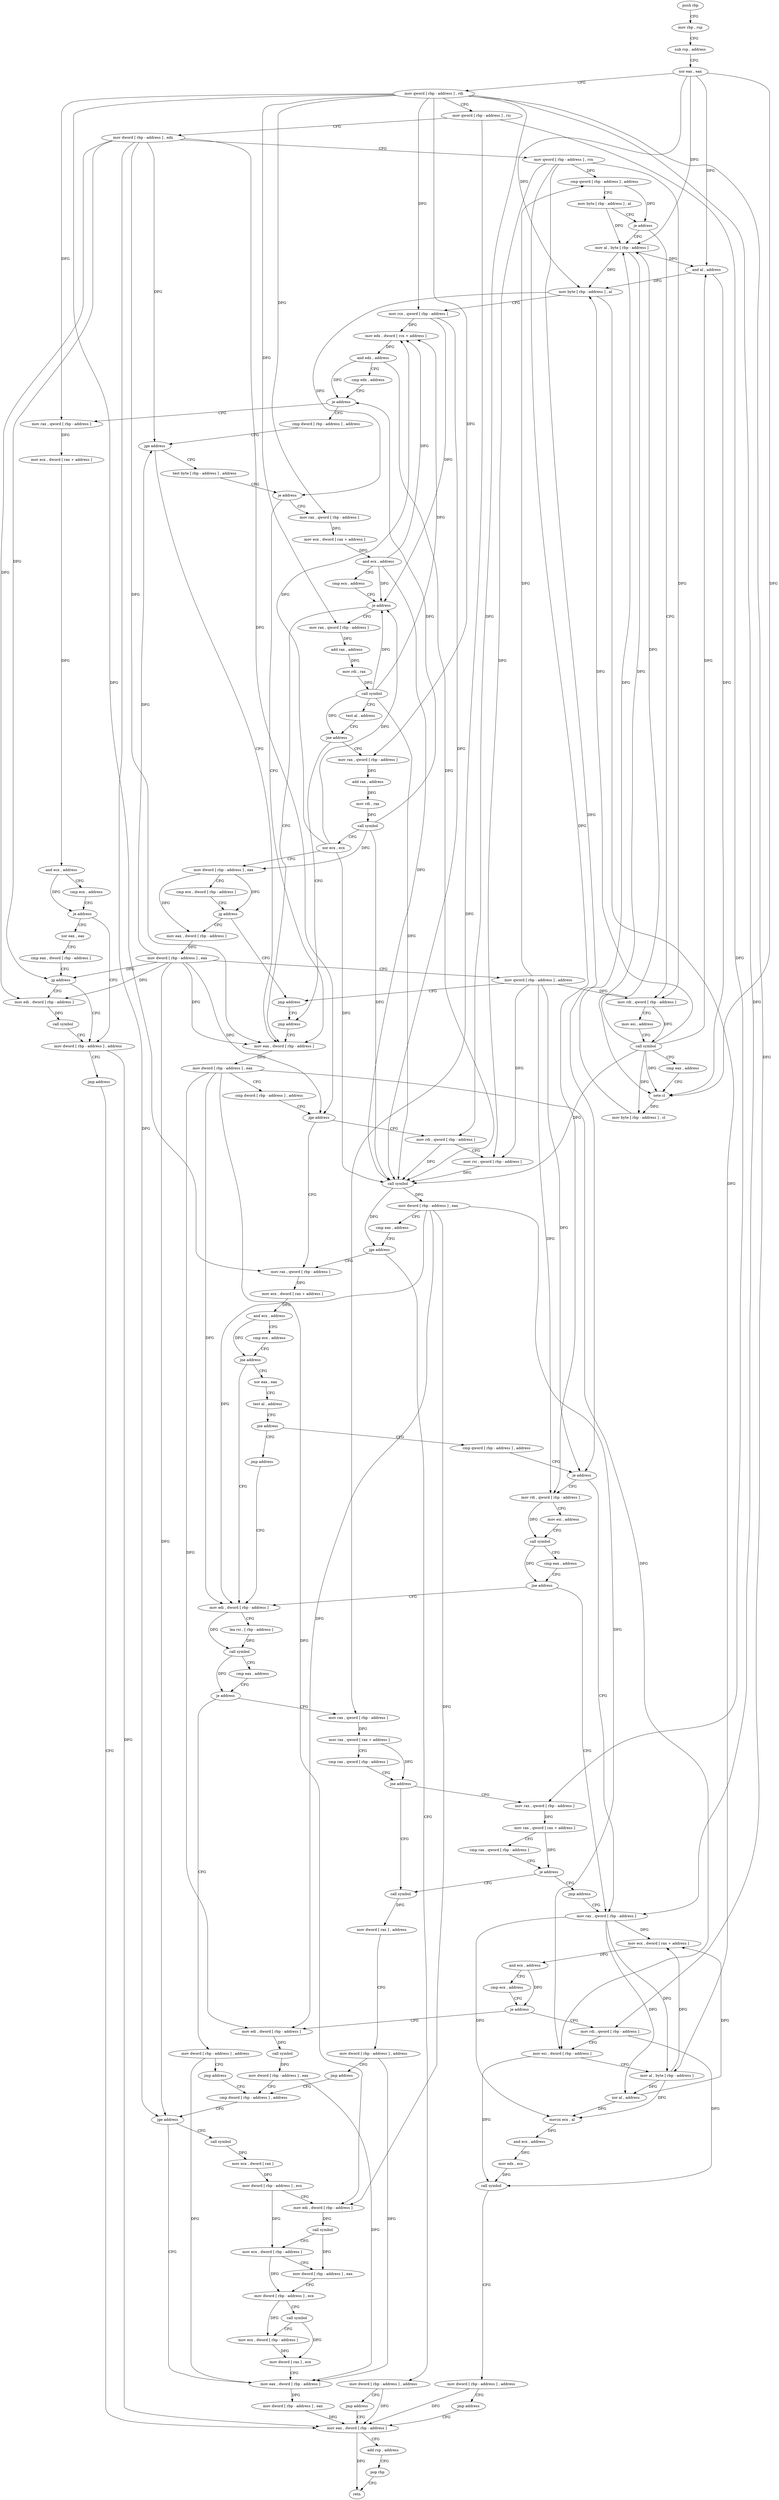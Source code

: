 digraph "func" {
"4218848" [label = "push rbp" ]
"4218849" [label = "mov rbp , rsp" ]
"4218852" [label = "sub rsp , address" ]
"4218859" [label = "xor eax , eax" ]
"4218861" [label = "mov qword [ rbp - address ] , rdi" ]
"4218865" [label = "mov qword [ rbp - address ] , rsi" ]
"4218869" [label = "mov dword [ rbp - address ] , edx" ]
"4218872" [label = "mov qword [ rbp - address ] , rcx" ]
"4218876" [label = "cmp qword [ rbp - address ] , address" ]
"4218881" [label = "mov byte [ rbp - address ] , al" ]
"4218887" [label = "je address" ]
"4218919" [label = "mov al , byte [ rbp - address ]" ]
"4218893" [label = "mov rdi , qword [ rbp - address ]" ]
"4218925" [label = "and al , address" ]
"4218927" [label = "mov byte [ rbp - address ] , al" ]
"4218930" [label = "mov rcx , qword [ rbp - address ]" ]
"4218934" [label = "mov edx , dword [ rcx + address ]" ]
"4218937" [label = "and edx , address" ]
"4218940" [label = "cmp edx , address" ]
"4218943" [label = "je address" ]
"4219002" [label = "cmp dword [ rbp - address ] , address" ]
"4218949" [label = "mov rax , qword [ rbp - address ]" ]
"4218897" [label = "mov esi , address" ]
"4218902" [label = "call symbol" ]
"4218907" [label = "cmp eax , address" ]
"4218910" [label = "sete cl" ]
"4218913" [label = "mov byte [ rbp - address ] , cl" ]
"4219006" [label = "jge address" ]
"4219126" [label = "mov eax , dword [ rbp - address ]" ]
"4219012" [label = "test byte [ rbp - address ] , address" ]
"4218953" [label = "mov ecx , dword [ rax + address ]" ]
"4218956" [label = "and ecx , address" ]
"4218962" [label = "cmp ecx , address" ]
"4218965" [label = "je address" ]
"4218990" [label = "mov dword [ rbp - address ] , address" ]
"4218971" [label = "xor eax , eax" ]
"4219129" [label = "mov dword [ rbp - address ] , eax" ]
"4219132" [label = "cmp dword [ rbp - address ] , address" ]
"4219136" [label = "jge address" ]
"4219179" [label = "mov rax , qword [ rbp - address ]" ]
"4219142" [label = "mov rdi , qword [ rbp - address ]" ]
"4219016" [label = "je address" ]
"4219022" [label = "mov rax , qword [ rbp - address ]" ]
"4218997" [label = "jmp address" ]
"4219491" [label = "mov eax , dword [ rbp - address ]" ]
"4218973" [label = "cmp eax , dword [ rbp - address ]" ]
"4218976" [label = "jg address" ]
"4218982" [label = "mov edi , dword [ rbp - address ]" ]
"4219183" [label = "mov ecx , dword [ rax + address ]" ]
"4219186" [label = "and ecx , address" ]
"4219189" [label = "cmp ecx , address" ]
"4219192" [label = "jne address" ]
"4219247" [label = "mov edi , dword [ rbp - address ]" ]
"4219198" [label = "xor eax , eax" ]
"4219146" [label = "mov rsi , qword [ rbp - address ]" ]
"4219150" [label = "call symbol" ]
"4219155" [label = "mov dword [ rbp - address ] , eax" ]
"4219158" [label = "cmp eax , address" ]
"4219161" [label = "jge address" ]
"4219167" [label = "mov dword [ rbp - address ] , address" ]
"4219026" [label = "mov ecx , dword [ rax + address ]" ]
"4219029" [label = "and ecx , address" ]
"4219035" [label = "cmp ecx , address" ]
"4219038" [label = "je address" ]
"4219044" [label = "mov rax , qword [ rbp - address ]" ]
"4219494" [label = "add rsp , address" ]
"4219501" [label = "pop rbp" ]
"4219502" [label = "retn" ]
"4218985" [label = "call symbol" ]
"4219250" [label = "lea rsi , [ rbp - address ]" ]
"4219257" [label = "call symbol" ]
"4219262" [label = "cmp eax , address" ]
"4219265" [label = "je address" ]
"4219283" [label = "mov rax , qword [ rbp - address ]" ]
"4219271" [label = "mov dword [ rbp - address ] , address" ]
"4219200" [label = "test al , address" ]
"4219202" [label = "jne address" ]
"4219213" [label = "cmp qword [ rbp - address ] , address" ]
"4219208" [label = "jmp address" ]
"4219174" [label = "jmp address" ]
"4219048" [label = "add rax , address" ]
"4219054" [label = "mov rdi , rax" ]
"4219057" [label = "call symbol" ]
"4219062" [label = "test al , address" ]
"4219064" [label = "jne address" ]
"4219121" [label = "jmp address" ]
"4219070" [label = "mov rax , qword [ rbp - address ]" ]
"4219287" [label = "mov rax , qword [ rax + address ]" ]
"4219291" [label = "cmp rax , qword [ rbp - address ]" ]
"4219298" [label = "jne address" ]
"4219325" [label = "call symbol" ]
"4219304" [label = "mov rax , qword [ rbp - address ]" ]
"4219278" [label = "jmp address" ]
"4219423" [label = "cmp dword [ rbp - address ] , address" ]
"4219218" [label = "je address" ]
"4219353" [label = "mov rax , qword [ rbp - address ]" ]
"4219224" [label = "mov rdi , qword [ rbp - address ]" ]
"4219074" [label = "add rax , address" ]
"4219080" [label = "mov rdi , rax" ]
"4219083" [label = "call symbol" ]
"4219088" [label = "xor ecx , ecx" ]
"4219090" [label = "mov dword [ rbp - address ] , eax" ]
"4219093" [label = "cmp ecx , dword [ rbp - address ]" ]
"4219096" [label = "jg address" ]
"4219116" [label = "jmp address" ]
"4219102" [label = "mov eax , dword [ rbp - address ]" ]
"4219330" [label = "mov dword [ rax ] , address" ]
"4219336" [label = "mov dword [ rbp - address ] , address" ]
"4219343" [label = "jmp address" ]
"4219308" [label = "mov rax , qword [ rax + address ]" ]
"4219312" [label = "cmp rax , qword [ rbp - address ]" ]
"4219319" [label = "je address" ]
"4219348" [label = "jmp address" ]
"4219427" [label = "jge address" ]
"4219485" [label = "mov eax , dword [ rbp - address ]" ]
"4219433" [label = "call symbol" ]
"4219357" [label = "mov ecx , dword [ rax + address ]" ]
"4219360" [label = "and ecx , address" ]
"4219366" [label = "cmp ecx , address" ]
"4219369" [label = "je address" ]
"4219412" [label = "mov edi , dword [ rbp - address ]" ]
"4219375" [label = "mov rdi , qword [ rbp - address ]" ]
"4219228" [label = "mov esi , address" ]
"4219233" [label = "call symbol" ]
"4219238" [label = "cmp eax , address" ]
"4219241" [label = "jne address" ]
"4219105" [label = "mov dword [ rbp - address ] , eax" ]
"4219108" [label = "mov qword [ rbp - address ] , address" ]
"4219488" [label = "mov dword [ rbp - address ] , eax" ]
"4219438" [label = "mov ecx , dword [ rax ]" ]
"4219440" [label = "mov dword [ rbp - address ] , ecx" ]
"4219446" [label = "mov edi , dword [ rbp - address ]" ]
"4219449" [label = "call symbol" ]
"4219454" [label = "mov ecx , dword [ rbp - address ]" ]
"4219460" [label = "mov dword [ rbp - address ] , eax" ]
"4219466" [label = "mov dword [ rbp - address ] , ecx" ]
"4219472" [label = "call symbol" ]
"4219477" [label = "mov ecx , dword [ rbp - address ]" ]
"4219483" [label = "mov dword [ rax ] , ecx" ]
"4219415" [label = "call symbol" ]
"4219420" [label = "mov dword [ rbp - address ] , eax" ]
"4219379" [label = "mov esi , dword [ rbp - address ]" ]
"4219382" [label = "mov al , byte [ rbp - address ]" ]
"4219385" [label = "xor al , address" ]
"4219387" [label = "movzx ecx , al" ]
"4219390" [label = "and ecx , address" ]
"4219393" [label = "mov edx , ecx" ]
"4219395" [label = "call symbol" ]
"4219400" [label = "mov dword [ rbp - address ] , address" ]
"4219407" [label = "jmp address" ]
"4218848" -> "4218849" [ label = "CFG" ]
"4218849" -> "4218852" [ label = "CFG" ]
"4218852" -> "4218859" [ label = "CFG" ]
"4218859" -> "4218861" [ label = "CFG" ]
"4218859" -> "4218919" [ label = "DFG" ]
"4218859" -> "4218925" [ label = "DFG" ]
"4218859" -> "4218927" [ label = "DFG" ]
"4218859" -> "4218910" [ label = "DFG" ]
"4218861" -> "4218865" [ label = "CFG" ]
"4218861" -> "4218930" [ label = "DFG" ]
"4218861" -> "4218949" [ label = "DFG" ]
"4218861" -> "4219179" [ label = "DFG" ]
"4218861" -> "4219142" [ label = "DFG" ]
"4218861" -> "4219022" [ label = "DFG" ]
"4218861" -> "4219044" [ label = "DFG" ]
"4218861" -> "4219070" [ label = "DFG" ]
"4218861" -> "4219353" [ label = "DFG" ]
"4218861" -> "4219375" [ label = "DFG" ]
"4218865" -> "4218869" [ label = "CFG" ]
"4218865" -> "4219283" [ label = "DFG" ]
"4218865" -> "4219304" [ label = "DFG" ]
"4218869" -> "4218872" [ label = "CFG" ]
"4218869" -> "4219006" [ label = "DFG" ]
"4218869" -> "4219126" [ label = "DFG" ]
"4218869" -> "4219136" [ label = "DFG" ]
"4218869" -> "4218976" [ label = "DFG" ]
"4218869" -> "4218982" [ label = "DFG" ]
"4218869" -> "4219427" [ label = "DFG" ]
"4218872" -> "4218876" [ label = "DFG" ]
"4218872" -> "4218893" [ label = "DFG" ]
"4218872" -> "4219146" [ label = "DFG" ]
"4218872" -> "4219218" [ label = "DFG" ]
"4218872" -> "4219224" [ label = "DFG" ]
"4218876" -> "4218881" [ label = "CFG" ]
"4218876" -> "4218887" [ label = "DFG" ]
"4218881" -> "4218887" [ label = "CFG" ]
"4218881" -> "4218919" [ label = "DFG" ]
"4218887" -> "4218919" [ label = "CFG" ]
"4218887" -> "4218893" [ label = "CFG" ]
"4218919" -> "4218925" [ label = "DFG" ]
"4218919" -> "4218927" [ label = "DFG" ]
"4218919" -> "4218910" [ label = "DFG" ]
"4218893" -> "4218897" [ label = "CFG" ]
"4218893" -> "4218902" [ label = "DFG" ]
"4218925" -> "4218927" [ label = "DFG" ]
"4218925" -> "4218910" [ label = "DFG" ]
"4218927" -> "4218930" [ label = "CFG" ]
"4218927" -> "4219016" [ label = "DFG" ]
"4218927" -> "4219382" [ label = "DFG" ]
"4218930" -> "4218934" [ label = "DFG" ]
"4218930" -> "4219150" [ label = "DFG" ]
"4218930" -> "4219038" [ label = "DFG" ]
"4218934" -> "4218937" [ label = "DFG" ]
"4218937" -> "4218940" [ label = "CFG" ]
"4218937" -> "4218943" [ label = "DFG" ]
"4218937" -> "4219150" [ label = "DFG" ]
"4218940" -> "4218943" [ label = "CFG" ]
"4218943" -> "4219002" [ label = "CFG" ]
"4218943" -> "4218949" [ label = "CFG" ]
"4219002" -> "4219006" [ label = "CFG" ]
"4218949" -> "4218953" [ label = "DFG" ]
"4218897" -> "4218902" [ label = "CFG" ]
"4218902" -> "4218907" [ label = "CFG" ]
"4218902" -> "4218925" [ label = "DFG" ]
"4218902" -> "4218927" [ label = "DFG" ]
"4218902" -> "4218919" [ label = "DFG" ]
"4218902" -> "4218910" [ label = "DFG" ]
"4218902" -> "4218913" [ label = "DFG" ]
"4218902" -> "4219150" [ label = "DFG" ]
"4218907" -> "4218910" [ label = "CFG" ]
"4218910" -> "4218913" [ label = "DFG" ]
"4218913" -> "4218919" [ label = "DFG" ]
"4219006" -> "4219126" [ label = "CFG" ]
"4219006" -> "4219012" [ label = "CFG" ]
"4219126" -> "4219129" [ label = "DFG" ]
"4219012" -> "4219016" [ label = "CFG" ]
"4218953" -> "4218956" [ label = "DFG" ]
"4218956" -> "4218962" [ label = "CFG" ]
"4218956" -> "4218965" [ label = "DFG" ]
"4218962" -> "4218965" [ label = "CFG" ]
"4218965" -> "4218990" [ label = "CFG" ]
"4218965" -> "4218971" [ label = "CFG" ]
"4218990" -> "4218997" [ label = "CFG" ]
"4218990" -> "4219491" [ label = "DFG" ]
"4218971" -> "4218973" [ label = "CFG" ]
"4219129" -> "4219132" [ label = "CFG" ]
"4219129" -> "4219247" [ label = "DFG" ]
"4219129" -> "4219446" [ label = "DFG" ]
"4219129" -> "4219412" [ label = "DFG" ]
"4219129" -> "4219379" [ label = "DFG" ]
"4219132" -> "4219136" [ label = "CFG" ]
"4219136" -> "4219179" [ label = "CFG" ]
"4219136" -> "4219142" [ label = "CFG" ]
"4219179" -> "4219183" [ label = "DFG" ]
"4219142" -> "4219146" [ label = "CFG" ]
"4219142" -> "4219150" [ label = "DFG" ]
"4219016" -> "4219126" [ label = "CFG" ]
"4219016" -> "4219022" [ label = "CFG" ]
"4219022" -> "4219026" [ label = "DFG" ]
"4218997" -> "4219491" [ label = "CFG" ]
"4219491" -> "4219494" [ label = "CFG" ]
"4219491" -> "4219502" [ label = "DFG" ]
"4218973" -> "4218976" [ label = "CFG" ]
"4218976" -> "4218990" [ label = "CFG" ]
"4218976" -> "4218982" [ label = "CFG" ]
"4218982" -> "4218985" [ label = "DFG" ]
"4219183" -> "4219186" [ label = "DFG" ]
"4219186" -> "4219189" [ label = "CFG" ]
"4219186" -> "4219192" [ label = "DFG" ]
"4219189" -> "4219192" [ label = "CFG" ]
"4219192" -> "4219247" [ label = "CFG" ]
"4219192" -> "4219198" [ label = "CFG" ]
"4219247" -> "4219250" [ label = "CFG" ]
"4219247" -> "4219257" [ label = "DFG" ]
"4219198" -> "4219200" [ label = "CFG" ]
"4219146" -> "4219150" [ label = "DFG" ]
"4219150" -> "4219155" [ label = "DFG" ]
"4219150" -> "4219161" [ label = "DFG" ]
"4219155" -> "4219158" [ label = "CFG" ]
"4219155" -> "4219247" [ label = "DFG" ]
"4219155" -> "4219446" [ label = "DFG" ]
"4219155" -> "4219412" [ label = "DFG" ]
"4219155" -> "4219379" [ label = "DFG" ]
"4219158" -> "4219161" [ label = "CFG" ]
"4219161" -> "4219179" [ label = "CFG" ]
"4219161" -> "4219167" [ label = "CFG" ]
"4219167" -> "4219174" [ label = "CFG" ]
"4219167" -> "4219491" [ label = "DFG" ]
"4219026" -> "4219029" [ label = "DFG" ]
"4219029" -> "4219035" [ label = "CFG" ]
"4219029" -> "4218934" [ label = "DFG" ]
"4219029" -> "4219150" [ label = "DFG" ]
"4219029" -> "4219038" [ label = "DFG" ]
"4219035" -> "4219038" [ label = "CFG" ]
"4219038" -> "4219126" [ label = "CFG" ]
"4219038" -> "4219044" [ label = "CFG" ]
"4219044" -> "4219048" [ label = "DFG" ]
"4219494" -> "4219501" [ label = "CFG" ]
"4219501" -> "4219502" [ label = "CFG" ]
"4218985" -> "4218990" [ label = "CFG" ]
"4219250" -> "4219257" [ label = "DFG" ]
"4219257" -> "4219262" [ label = "CFG" ]
"4219257" -> "4219265" [ label = "DFG" ]
"4219262" -> "4219265" [ label = "CFG" ]
"4219265" -> "4219283" [ label = "CFG" ]
"4219265" -> "4219271" [ label = "CFG" ]
"4219283" -> "4219287" [ label = "DFG" ]
"4219271" -> "4219278" [ label = "CFG" ]
"4219271" -> "4219485" [ label = "DFG" ]
"4219200" -> "4219202" [ label = "CFG" ]
"4219202" -> "4219213" [ label = "CFG" ]
"4219202" -> "4219208" [ label = "CFG" ]
"4219213" -> "4219218" [ label = "CFG" ]
"4219208" -> "4219247" [ label = "CFG" ]
"4219174" -> "4219491" [ label = "CFG" ]
"4219048" -> "4219054" [ label = "DFG" ]
"4219054" -> "4219057" [ label = "DFG" ]
"4219057" -> "4219062" [ label = "CFG" ]
"4219057" -> "4218934" [ label = "DFG" ]
"4219057" -> "4219038" [ label = "DFG" ]
"4219057" -> "4219064" [ label = "DFG" ]
"4219057" -> "4219150" [ label = "DFG" ]
"4219062" -> "4219064" [ label = "CFG" ]
"4219064" -> "4219121" [ label = "CFG" ]
"4219064" -> "4219070" [ label = "CFG" ]
"4219121" -> "4219126" [ label = "CFG" ]
"4219070" -> "4219074" [ label = "DFG" ]
"4219287" -> "4219291" [ label = "CFG" ]
"4219287" -> "4219298" [ label = "DFG" ]
"4219291" -> "4219298" [ label = "CFG" ]
"4219298" -> "4219325" [ label = "CFG" ]
"4219298" -> "4219304" [ label = "CFG" ]
"4219325" -> "4219330" [ label = "DFG" ]
"4219304" -> "4219308" [ label = "DFG" ]
"4219278" -> "4219423" [ label = "CFG" ]
"4219423" -> "4219427" [ label = "CFG" ]
"4219218" -> "4219353" [ label = "CFG" ]
"4219218" -> "4219224" [ label = "CFG" ]
"4219353" -> "4219357" [ label = "DFG" ]
"4219353" -> "4219382" [ label = "DFG" ]
"4219353" -> "4219385" [ label = "DFG" ]
"4219353" -> "4219387" [ label = "DFG" ]
"4219224" -> "4219228" [ label = "CFG" ]
"4219224" -> "4219233" [ label = "DFG" ]
"4219074" -> "4219080" [ label = "DFG" ]
"4219080" -> "4219083" [ label = "DFG" ]
"4219083" -> "4219088" [ label = "CFG" ]
"4219083" -> "4218943" [ label = "DFG" ]
"4219083" -> "4219090" [ label = "DFG" ]
"4219083" -> "4219150" [ label = "DFG" ]
"4219088" -> "4219090" [ label = "CFG" ]
"4219088" -> "4218934" [ label = "DFG" ]
"4219088" -> "4219038" [ label = "DFG" ]
"4219088" -> "4219150" [ label = "DFG" ]
"4219090" -> "4219093" [ label = "CFG" ]
"4219090" -> "4219096" [ label = "DFG" ]
"4219090" -> "4219102" [ label = "DFG" ]
"4219093" -> "4219096" [ label = "CFG" ]
"4219096" -> "4219116" [ label = "CFG" ]
"4219096" -> "4219102" [ label = "CFG" ]
"4219116" -> "4219121" [ label = "CFG" ]
"4219102" -> "4219105" [ label = "DFG" ]
"4219330" -> "4219336" [ label = "CFG" ]
"4219336" -> "4219343" [ label = "CFG" ]
"4219336" -> "4219485" [ label = "DFG" ]
"4219343" -> "4219423" [ label = "CFG" ]
"4219308" -> "4219312" [ label = "CFG" ]
"4219308" -> "4219319" [ label = "DFG" ]
"4219312" -> "4219319" [ label = "CFG" ]
"4219319" -> "4219348" [ label = "CFG" ]
"4219319" -> "4219325" [ label = "CFG" ]
"4219348" -> "4219353" [ label = "CFG" ]
"4219427" -> "4219485" [ label = "CFG" ]
"4219427" -> "4219433" [ label = "CFG" ]
"4219485" -> "4219488" [ label = "DFG" ]
"4219433" -> "4219438" [ label = "DFG" ]
"4219357" -> "4219360" [ label = "DFG" ]
"4219360" -> "4219366" [ label = "CFG" ]
"4219360" -> "4219369" [ label = "DFG" ]
"4219366" -> "4219369" [ label = "CFG" ]
"4219369" -> "4219412" [ label = "CFG" ]
"4219369" -> "4219375" [ label = "CFG" ]
"4219412" -> "4219415" [ label = "DFG" ]
"4219375" -> "4219379" [ label = "CFG" ]
"4219375" -> "4219395" [ label = "DFG" ]
"4219228" -> "4219233" [ label = "CFG" ]
"4219233" -> "4219238" [ label = "CFG" ]
"4219233" -> "4219241" [ label = "DFG" ]
"4219238" -> "4219241" [ label = "CFG" ]
"4219241" -> "4219353" [ label = "CFG" ]
"4219241" -> "4219247" [ label = "CFG" ]
"4219105" -> "4219108" [ label = "CFG" ]
"4219105" -> "4219006" [ label = "DFG" ]
"4219105" -> "4219126" [ label = "DFG" ]
"4219105" -> "4219136" [ label = "DFG" ]
"4219105" -> "4218976" [ label = "DFG" ]
"4219105" -> "4218982" [ label = "DFG" ]
"4219105" -> "4219427" [ label = "DFG" ]
"4219108" -> "4219116" [ label = "CFG" ]
"4219108" -> "4218876" [ label = "DFG" ]
"4219108" -> "4218893" [ label = "DFG" ]
"4219108" -> "4219146" [ label = "DFG" ]
"4219108" -> "4219218" [ label = "DFG" ]
"4219108" -> "4219224" [ label = "DFG" ]
"4219488" -> "4219491" [ label = "DFG" ]
"4219438" -> "4219440" [ label = "DFG" ]
"4219440" -> "4219446" [ label = "CFG" ]
"4219440" -> "4219454" [ label = "DFG" ]
"4219446" -> "4219449" [ label = "DFG" ]
"4219449" -> "4219454" [ label = "CFG" ]
"4219449" -> "4219460" [ label = "DFG" ]
"4219454" -> "4219460" [ label = "CFG" ]
"4219454" -> "4219466" [ label = "DFG" ]
"4219460" -> "4219466" [ label = "CFG" ]
"4219466" -> "4219472" [ label = "CFG" ]
"4219466" -> "4219477" [ label = "DFG" ]
"4219472" -> "4219477" [ label = "CFG" ]
"4219472" -> "4219483" [ label = "DFG" ]
"4219477" -> "4219483" [ label = "DFG" ]
"4219483" -> "4219485" [ label = "CFG" ]
"4219415" -> "4219420" [ label = "DFG" ]
"4219420" -> "4219423" [ label = "CFG" ]
"4219420" -> "4219485" [ label = "DFG" ]
"4219379" -> "4219382" [ label = "CFG" ]
"4219379" -> "4219395" [ label = "DFG" ]
"4219382" -> "4219385" [ label = "DFG" ]
"4219382" -> "4219357" [ label = "DFG" ]
"4219382" -> "4219387" [ label = "DFG" ]
"4219385" -> "4219387" [ label = "DFG" ]
"4219385" -> "4219357" [ label = "DFG" ]
"4219387" -> "4219390" [ label = "DFG" ]
"4219390" -> "4219393" [ label = "DFG" ]
"4219393" -> "4219395" [ label = "DFG" ]
"4219395" -> "4219400" [ label = "CFG" ]
"4219400" -> "4219407" [ label = "CFG" ]
"4219400" -> "4219491" [ label = "DFG" ]
"4219407" -> "4219491" [ label = "CFG" ]
}
